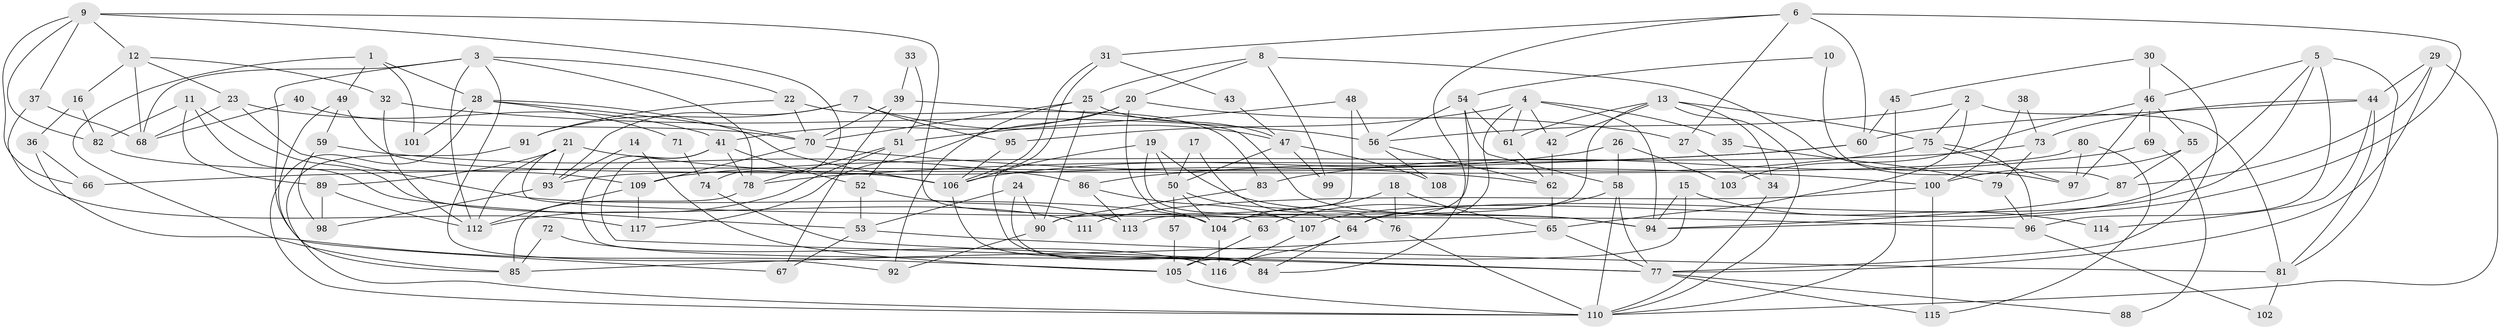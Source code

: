 // Generated by graph-tools (version 1.1) at 2025/15/03/09/25 04:15:03]
// undirected, 117 vertices, 234 edges
graph export_dot {
graph [start="1"]
  node [color=gray90,style=filled];
  1;
  2;
  3;
  4;
  5;
  6;
  7;
  8;
  9;
  10;
  11;
  12;
  13;
  14;
  15;
  16;
  17;
  18;
  19;
  20;
  21;
  22;
  23;
  24;
  25;
  26;
  27;
  28;
  29;
  30;
  31;
  32;
  33;
  34;
  35;
  36;
  37;
  38;
  39;
  40;
  41;
  42;
  43;
  44;
  45;
  46;
  47;
  48;
  49;
  50;
  51;
  52;
  53;
  54;
  55;
  56;
  57;
  58;
  59;
  60;
  61;
  62;
  63;
  64;
  65;
  66;
  67;
  68;
  69;
  70;
  71;
  72;
  73;
  74;
  75;
  76;
  77;
  78;
  79;
  80;
  81;
  82;
  83;
  84;
  85;
  86;
  87;
  88;
  89;
  90;
  91;
  92;
  93;
  94;
  95;
  96;
  97;
  98;
  99;
  100;
  101;
  102;
  103;
  104;
  105;
  106;
  107;
  108;
  109;
  110;
  111;
  112;
  113;
  114;
  115;
  116;
  117;
  1 -- 85;
  1 -- 28;
  1 -- 49;
  1 -- 101;
  2 -- 81;
  2 -- 75;
  2 -- 56;
  2 -- 65;
  3 -- 92;
  3 -- 78;
  3 -- 22;
  3 -- 68;
  3 -- 85;
  3 -- 112;
  4 -- 61;
  4 -- 95;
  4 -- 35;
  4 -- 42;
  4 -- 64;
  4 -- 94;
  5 -- 46;
  5 -- 64;
  5 -- 81;
  5 -- 96;
  5 -- 107;
  6 -- 27;
  6 -- 94;
  6 -- 31;
  6 -- 60;
  6 -- 84;
  7 -- 91;
  7 -- 93;
  7 -- 47;
  7 -- 95;
  8 -- 25;
  8 -- 97;
  8 -- 20;
  8 -- 99;
  9 -- 37;
  9 -- 82;
  9 -- 12;
  9 -- 63;
  9 -- 66;
  9 -- 74;
  10 -- 87;
  10 -- 54;
  11 -- 89;
  11 -- 53;
  11 -- 82;
  11 -- 111;
  12 -- 23;
  12 -- 16;
  12 -- 32;
  12 -- 68;
  13 -- 61;
  13 -- 75;
  13 -- 34;
  13 -- 42;
  13 -- 110;
  13 -- 113;
  14 -- 105;
  14 -- 93;
  15 -- 94;
  15 -- 105;
  15 -- 114;
  16 -- 36;
  16 -- 82;
  17 -- 50;
  17 -- 76;
  18 -- 65;
  18 -- 104;
  18 -- 76;
  19 -- 107;
  19 -- 84;
  19 -- 50;
  19 -- 94;
  20 -- 41;
  20 -- 27;
  20 -- 104;
  20 -- 117;
  21 -- 112;
  21 -- 62;
  21 -- 89;
  21 -- 93;
  21 -- 96;
  22 -- 70;
  22 -- 83;
  22 -- 91;
  23 -- 68;
  23 -- 104;
  23 -- 41;
  24 -- 53;
  24 -- 84;
  24 -- 90;
  25 -- 70;
  25 -- 90;
  25 -- 47;
  25 -- 92;
  26 -- 58;
  26 -- 106;
  26 -- 103;
  27 -- 34;
  28 -- 106;
  28 -- 70;
  28 -- 71;
  28 -- 101;
  28 -- 110;
  29 -- 77;
  29 -- 110;
  29 -- 44;
  29 -- 87;
  30 -- 77;
  30 -- 45;
  30 -- 46;
  31 -- 106;
  31 -- 106;
  31 -- 43;
  32 -- 56;
  32 -- 112;
  33 -- 39;
  33 -- 51;
  34 -- 110;
  35 -- 79;
  36 -- 66;
  36 -- 105;
  37 -- 117;
  37 -- 68;
  38 -- 100;
  38 -- 73;
  39 -- 67;
  39 -- 94;
  39 -- 70;
  40 -- 68;
  40 -- 70;
  41 -- 84;
  41 -- 52;
  41 -- 77;
  41 -- 78;
  42 -- 62;
  43 -- 47;
  44 -- 60;
  44 -- 73;
  44 -- 81;
  44 -- 114;
  45 -- 110;
  45 -- 60;
  46 -- 97;
  46 -- 55;
  46 -- 69;
  46 -- 103;
  47 -- 50;
  47 -- 99;
  47 -- 108;
  48 -- 51;
  48 -- 56;
  48 -- 90;
  49 -- 106;
  49 -- 59;
  49 -- 67;
  50 -- 57;
  50 -- 64;
  50 -- 104;
  51 -- 78;
  51 -- 112;
  51 -- 52;
  52 -- 53;
  52 -- 113;
  53 -- 81;
  53 -- 67;
  54 -- 56;
  54 -- 104;
  54 -- 58;
  54 -- 61;
  55 -- 87;
  55 -- 100;
  56 -- 62;
  56 -- 108;
  57 -- 105;
  58 -- 110;
  58 -- 63;
  58 -- 77;
  59 -- 86;
  59 -- 98;
  60 -- 78;
  60 -- 66;
  61 -- 62;
  62 -- 65;
  63 -- 105;
  64 -- 84;
  64 -- 116;
  65 -- 77;
  65 -- 85;
  69 -- 83;
  69 -- 88;
  70 -- 109;
  70 -- 100;
  71 -- 74;
  72 -- 116;
  72 -- 85;
  73 -- 109;
  73 -- 79;
  74 -- 77;
  75 -- 96;
  75 -- 86;
  75 -- 97;
  76 -- 110;
  77 -- 88;
  77 -- 115;
  78 -- 85;
  79 -- 96;
  80 -- 115;
  80 -- 93;
  80 -- 97;
  81 -- 102;
  82 -- 109;
  83 -- 90;
  86 -- 113;
  86 -- 107;
  87 -- 94;
  89 -- 112;
  89 -- 98;
  90 -- 92;
  91 -- 110;
  93 -- 98;
  95 -- 106;
  96 -- 102;
  100 -- 111;
  100 -- 115;
  104 -- 116;
  105 -- 110;
  106 -- 116;
  107 -- 116;
  109 -- 112;
  109 -- 117;
}
